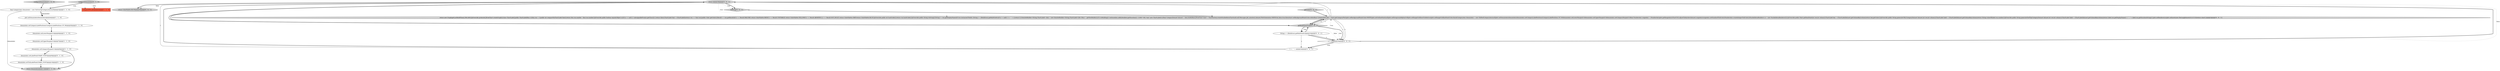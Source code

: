 digraph {
1 [style = filled, label = "final CategoryAxis domainAxis = new NoOverlapCategoryAxis(null)@@@3@@@['1', '1', '0']", fillcolor = white, shape = ellipse image = "AAA0AAABBB1BBB"];
6 [style = filled, label = "CategoryPlot plot@@@2@@@['1', '1', '0']", fillcolor = tomato, shape = box image = "AAA0AAABBB1BBB"];
15 [style = filled, label = "return l@@@36@@@['0', '0', '1']", fillcolor = lightgray, shape = ellipse image = "AAA0AAABBB3BBB"];
3 [style = filled, label = "domainAxis.setUpperMargin(0.0)@@@7@@@['1', '1', '0']", fillcolor = white, shape = ellipse image = "AAA0AAABBB1BBB"];
4 [style = filled, label = "configureDomainAxis['1', '0', '0']", fillcolor = lightgray, shape = diamond image = "AAA0AAABBB1BBB"];
18 [style = filled, label = "return ColorPalette.BLUE@@@25@@@['0', '0', '1']", fillcolor = lightgray, shape = ellipse image = "AAA0AAABBB3BBB"];
11 [style = filled, label = "configureDomainAxis['0', '1', '0']", fillcolor = lightgray, shape = diamond image = "AAA0AAABBB2BBB"];
5 [style = filled, label = "domainAxis.setCategoryMargin(0.0)@@@8@@@['1', '1', '0']", fillcolor = white, shape = ellipse image = "AAA0AAABBB1BBB"];
8 [style = filled, label = "domainAxis.setLowerMargin(0.0)@@@6@@@['1', '1', '0']", fillcolor = white, shape = ellipse image = "AAA0AAABBB1BBB"];
2 [style = filled, label = "plot.setDomainAxis(domainAxis)@@@4@@@['1', '1', '0']", fillcolor = white, shape = ellipse image = "AAA0AAABBB1BBB"];
17 [style = filled, label = "l += ' ' + s@@@34@@@['0', '0', '1']", fillcolor = white, shape = ellipse image = "AAA0AAABBB3BBB"];
20 [style = filled, label = "toString['0', '0', '1']", fillcolor = lightgray, shape = diamond image = "AAA0AAABBB3BBB"];
19 [style = filled, label = "getColor['0', '0', '1']", fillcolor = lightgray, shape = diamond image = "AAA0AAABBB3BBB"];
9 [style = filled, label = "domainAxis.setLabelFont(CHART_FONT)@@@9@@@['0', '1', '0']", fillcolor = white, shape = ellipse image = "AAA1AAABBB2BBB"];
12 [style = filled, label = "getBuildTimeGraph['0', '0', '1']", fillcolor = lightgray, shape = diamond image = "AAA0AAABBB3BBB"];
14 [style = filled, label = "String s = ((Build)run).getBuiltOnStr()@@@33@@@['0', '0', '1']", fillcolor = white, shape = ellipse image = "AAA0AAABBB3BBB"];
13 [style = filled, label = "return new Graph(getLastBuildTime(),500,400){@Override protected JFreeChart createGraph(){class ChartLabel{public ChartLabel(Run r){this.run = r}public int compareTo(ChartLabel that){return this.run.number - that.run.number}@Override public boolean equals(Object o){if (o == null || !.isAssignableFrom(o.getClass())) {return false}ChartLabel that = (ChartLabel)oreturn run == that.run}public Color getColor(){Result r = run.getResult()if (r == Result.FAILURE) return ColorPalette.REDif (r == Result.UNSTABLE) return ColorPalette.YELLOWif (r == Result.ABORTED || r == Result.NOT_BUILT) return ColorPalette.GREYreturn ColorPalette.BLUE}@Override public int hashCode(){return run.hashCode()}@Override public String toString(){String l = run.getDisplayName()if (run instanceof Build) {String s = ((Build)run).getBuiltOnStr()if (s != null) l += ' ' + s}return l}}DataSetBuilder<String,ChartLabel> data = new DataSetBuilder<String,ChartLabel>()for (Run r : getNewBuilds()){if (r.isBuilding()) continuedata.add(((double)r.getDuration()) / (1000 * 60),\"min\",new ChartLabel(r))}final CategoryDataset dataset = data.build()final JFreeChart chart = ChartFactory.createStackedAreaChart(null,null,Messages.Job_minutes(),dataset,PlotOrientation.VERTICAL,false,true,false)chart.setBackgroundPaint(Color.white)final CategoryPlot plot = chart.getCategoryPlot()plot.setBackgroundPaint(Color.WHITE)plot.setOutlinePaint(null)plot.setForegroundAlpha(0.8f)plot.setRangeGridlinesVisible(true)plot.setRangeGridlinePaint(Color.black)CategoryAxis domainAxis = new ShiftedCategoryAxis(null)plot.setDomainAxis(domainAxis)domainAxis.setCategoryLabelPositions(CategoryLabelPositions.UP_90)domainAxis.setLowerMargin(0.0)domainAxis.setUpperMargin(0.0)domainAxis.setCategoryMargin(0.0)final NumberAxis rangeAxis = (NumberAxis)plot.getRangeAxis()ChartUtil.adjustChebyshev(dataset,rangeAxis)rangeAxis.setStandardTickUnits(NumberAxis.createIntegerTickUnits())StackedAreaRenderer ar = new StackedAreaRenderer2(){@Override public Paint getItemPaint(int row,int column){ChartLabel key = (ChartLabel)dataset.getColumnKey(column)return key.getColor()}@Override public String generateURL(CategoryDataset dataset,int row,int column){ChartLabel label = (ChartLabel)dataset.getColumnKey(column)return String.valueOf(label.run.number)}@Override public String generateToolTip(CategoryDataset dataset,int row,int column){ChartLabel label = (ChartLabel)dataset.getColumnKey(column)return label.run.getDisplayName() + \" : \" + label.run.getDurationString()}}plot.setRenderer(ar)plot.setInsets(new RectangleInsets(0,0,0,5.0))return chart}}@@@3@@@['0', '0', '1']", fillcolor = lightgray, shape = ellipse image = "AAA0AAABBB3BBB"];
16 [style = filled, label = "s != null@@@34@@@['0', '0', '1']", fillcolor = white, shape = diamond image = "AAA0AAABBB3BBB"];
10 [style = filled, label = "domainAxis.setTickLabelFont(CHART_FONT)@@@10@@@['0', '1', '0']", fillcolor = white, shape = ellipse image = "AAA1AAABBB2BBB"];
0 [style = filled, label = "return domainAxis@@@11@@@['1', '1', '0']", fillcolor = lightgray, shape = ellipse image = "AAA0AAABBB1BBB"];
7 [style = filled, label = "domainAxis.setCategoryLabelPositions(CategoryLabelPositions.UP_90)@@@5@@@['1', '1', '0']", fillcolor = white, shape = ellipse image = "AAA0AAABBB1BBB"];
17->15 [style = solid, label="l"];
12->16 [style = dotted, label="false"];
7->8 [style = bold, label=""];
15->13 [style = dotted, label="true"];
14->16 [style = bold, label=""];
15->18 [style = bold, label=""];
2->7 [style = bold, label=""];
12->16 [style = dotted, label="true"];
12->14 [style = bold, label=""];
15->12 [style = bold, label=""];
12->15 [style = bold, label=""];
14->16 [style = solid, label="s"];
16->15 [style = bold, label=""];
14->12 [style = bold, label=""];
13->12 [style = solid, label="o"];
11->1 [style = bold, label=""];
5->9 [style = bold, label=""];
16->15 [style = dotted, label="false"];
14->17 [style = solid, label="s"];
3->5 [style = bold, label=""];
13->15 [style = solid, label="r"];
4->1 [style = bold, label=""];
8->3 [style = bold, label=""];
19->13 [style = bold, label=""];
12->16 [style = bold, label=""];
12->13 [style = bold, label=""];
13->12 [style = bold, label=""];
5->0 [style = bold, label=""];
20->13 [style = bold, label=""];
14->13 [style = dotted, label="true"];
13->16 [style = solid, label="r"];
17->15 [style = bold, label=""];
15->20 [style = dotted, label="true"];
11->6 [style = dotted, label="true"];
13->12 [style = solid, label="r"];
13->16 [style = solid, label="o"];
1->2 [style = solid, label="domainAxis"];
12->14 [style = dotted, label="true"];
13->15 [style = solid, label="l"];
15->20 [style = bold, label=""];
16->17 [style = bold, label=""];
15->18 [style = dotted, label="false"];
4->6 [style = dotted, label="true"];
16->17 [style = dotted, label="true"];
1->2 [style = bold, label=""];
1->0 [style = solid, label="domainAxis"];
10->0 [style = bold, label=""];
9->10 [style = bold, label=""];
}

